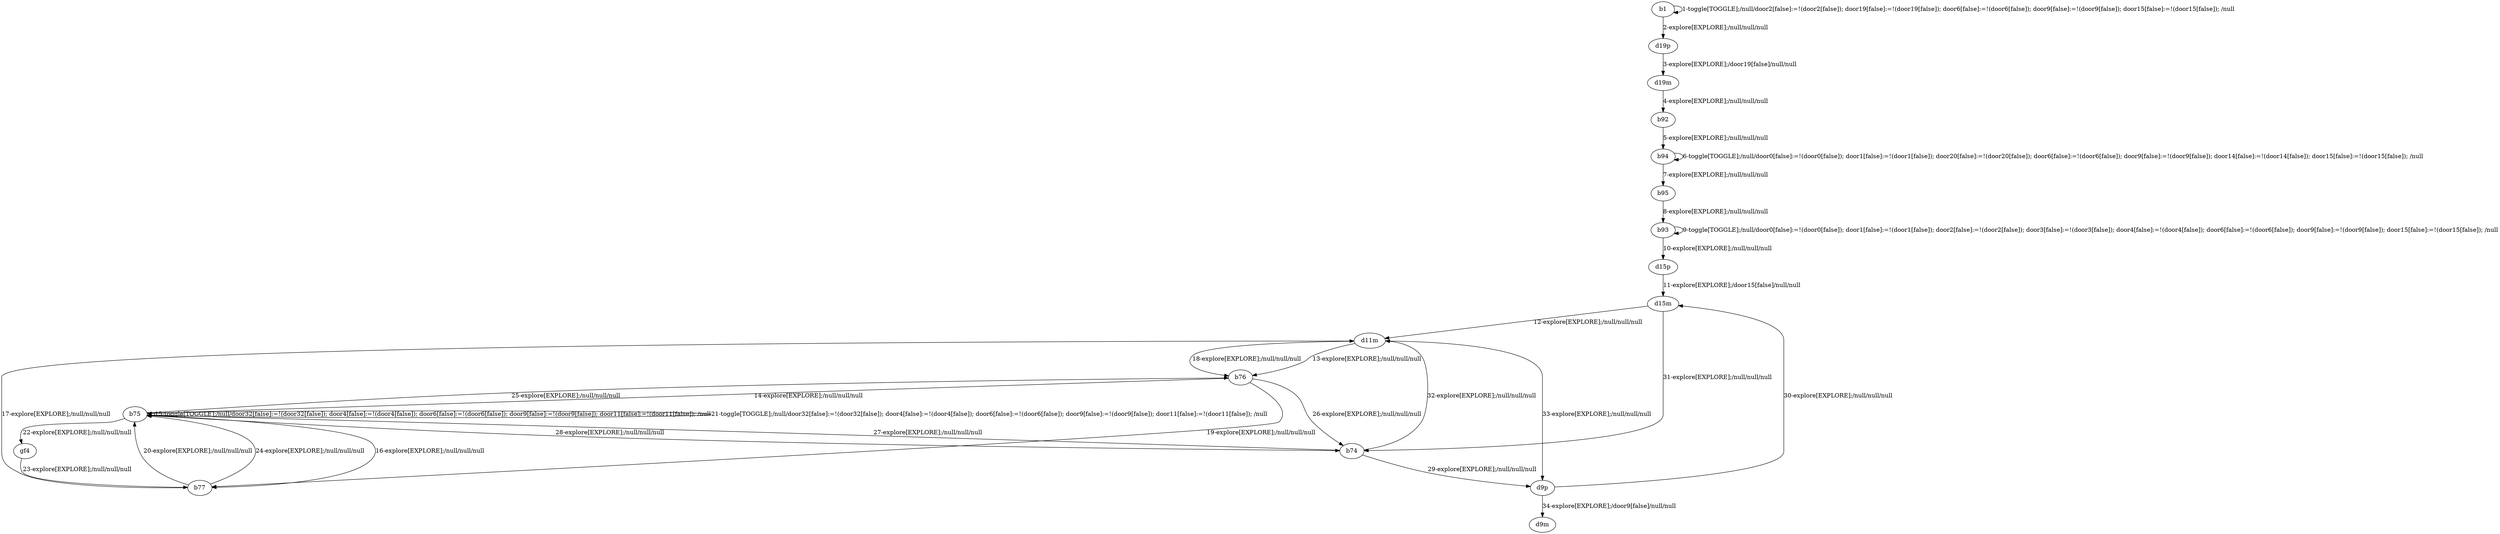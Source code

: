 # Total number of goals covered by this test: 2
# d11m --> d9p
# d9p --> d9m

digraph g {
"b1" -> "b1" [label = "1-toggle[TOGGLE];/null/door2[false]:=!(door2[false]); door19[false]:=!(door19[false]); door6[false]:=!(door6[false]); door9[false]:=!(door9[false]); door15[false]:=!(door15[false]); /null"];
"b1" -> "d19p" [label = "2-explore[EXPLORE];/null/null/null"];
"d19p" -> "d19m" [label = "3-explore[EXPLORE];/door19[false]/null/null"];
"d19m" -> "b92" [label = "4-explore[EXPLORE];/null/null/null"];
"b92" -> "b94" [label = "5-explore[EXPLORE];/null/null/null"];
"b94" -> "b94" [label = "6-toggle[TOGGLE];/null/door0[false]:=!(door0[false]); door1[false]:=!(door1[false]); door20[false]:=!(door20[false]); door6[false]:=!(door6[false]); door9[false]:=!(door9[false]); door14[false]:=!(door14[false]); door15[false]:=!(door15[false]); /null"];
"b94" -> "b95" [label = "7-explore[EXPLORE];/null/null/null"];
"b95" -> "b93" [label = "8-explore[EXPLORE];/null/null/null"];
"b93" -> "b93" [label = "9-toggle[TOGGLE];/null/door0[false]:=!(door0[false]); door1[false]:=!(door1[false]); door2[false]:=!(door2[false]); door3[false]:=!(door3[false]); door4[false]:=!(door4[false]); door6[false]:=!(door6[false]); door9[false]:=!(door9[false]); door15[false]:=!(door15[false]); /null"];
"b93" -> "d15p" [label = "10-explore[EXPLORE];/null/null/null"];
"d15p" -> "d15m" [label = "11-explore[EXPLORE];/door15[false]/null/null"];
"d15m" -> "d11m" [label = "12-explore[EXPLORE];/null/null/null"];
"d11m" -> "b76" [label = "13-explore[EXPLORE];/null/null/null"];
"b76" -> "b75" [label = "14-explore[EXPLORE];/null/null/null"];
"b75" -> "b75" [label = "15-toggle[TOGGLE];/null/door32[false]:=!(door32[false]); door4[false]:=!(door4[false]); door6[false]:=!(door6[false]); door9[false]:=!(door9[false]); door11[false]:=!(door11[false]); /null"];
"b75" -> "b77" [label = "16-explore[EXPLORE];/null/null/null"];
"b77" -> "d11m" [label = "17-explore[EXPLORE];/null/null/null"];
"d11m" -> "b76" [label = "18-explore[EXPLORE];/null/null/null"];
"b76" -> "b77" [label = "19-explore[EXPLORE];/null/null/null"];
"b77" -> "b75" [label = "20-explore[EXPLORE];/null/null/null"];
"b75" -> "b75" [label = "21-toggle[TOGGLE];/null/door32[false]:=!(door32[false]); door4[false]:=!(door4[false]); door6[false]:=!(door6[false]); door9[false]:=!(door9[false]); door11[false]:=!(door11[false]); /null"];
"b75" -> "gf4" [label = "22-explore[EXPLORE];/null/null/null"];
"gf4" -> "b77" [label = "23-explore[EXPLORE];/null/null/null"];
"b77" -> "b75" [label = "24-explore[EXPLORE];/null/null/null"];
"b75" -> "b76" [label = "25-explore[EXPLORE];/null/null/null"];
"b76" -> "b74" [label = "26-explore[EXPLORE];/null/null/null"];
"b74" -> "b75" [label = "27-explore[EXPLORE];/null/null/null"];
"b75" -> "b74" [label = "28-explore[EXPLORE];/null/null/null"];
"b74" -> "d9p" [label = "29-explore[EXPLORE];/null/null/null"];
"d9p" -> "d15m" [label = "30-explore[EXPLORE];/null/null/null"];
"d15m" -> "b74" [label = "31-explore[EXPLORE];/null/null/null"];
"b74" -> "d11m" [label = "32-explore[EXPLORE];/null/null/null"];
"d11m" -> "d9p" [label = "33-explore[EXPLORE];/null/null/null"];
"d9p" -> "d9m" [label = "34-explore[EXPLORE];/door9[false]/null/null"];
}
